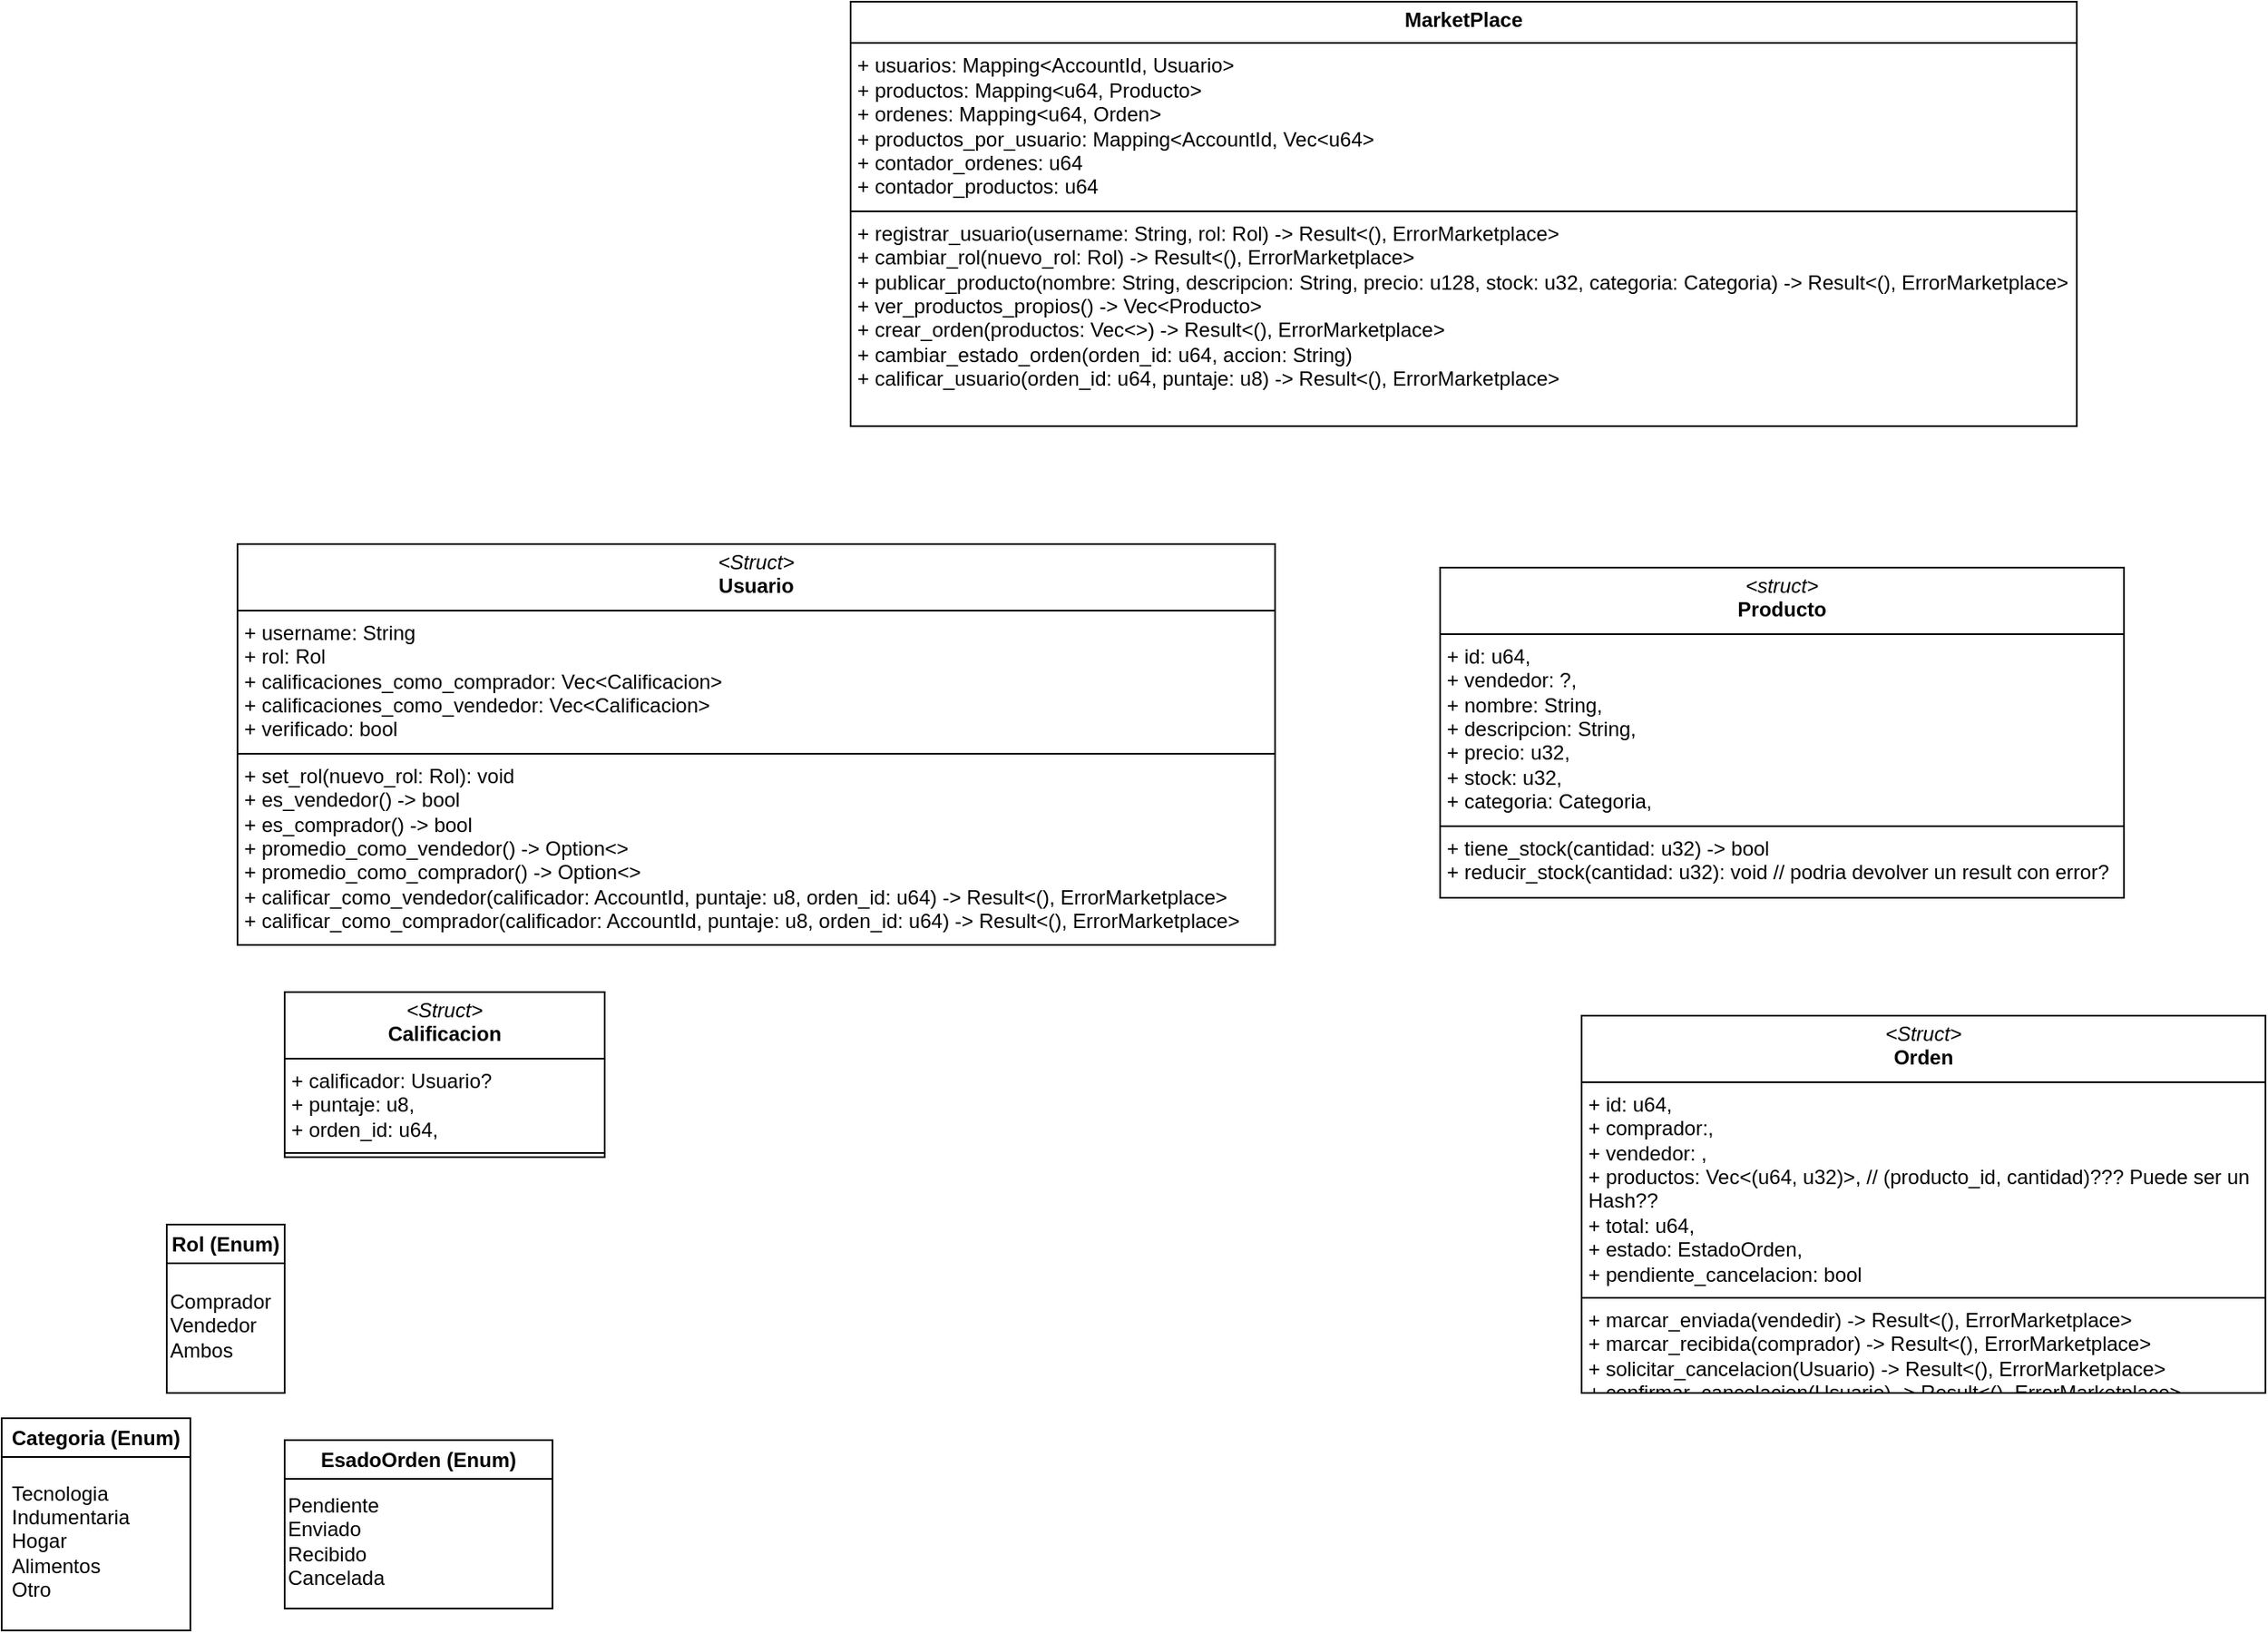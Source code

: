 <mxfile version="27.2.0">
  <diagram name="Page-1" id="Glnqt_1nR3RjXuAZWM1s">
    <mxGraphModel dx="1030" dy="810" grid="1" gridSize="14" guides="1" tooltips="1" connect="1" arrows="1" fold="1" page="0" pageScale="1" pageWidth="827" pageHeight="1169" math="0" shadow="0">
      <root>
        <mxCell id="0" />
        <mxCell id="1" parent="0" />
        <mxCell id="L-jZJ5sh9KPlKlTp_EbE-29" value="Rol (Enum)" style="swimlane;whiteSpace=wrap;html=1;" parent="1" vertex="1">
          <mxGeometry x="966" y="824" width="70" height="100" as="geometry" />
        </mxCell>
        <mxCell id="L-jZJ5sh9KPlKlTp_EbE-30" value="Comprador&lt;div&gt;Vendedor&lt;br&gt;Ambos&lt;/div&gt;" style="text;html=1;align=left;verticalAlign=middle;resizable=0;points=[];autosize=1;strokeColor=none;fillColor=none;" parent="L-jZJ5sh9KPlKlTp_EbE-29" vertex="1">
          <mxGeometry y="30" width="80" height="60" as="geometry" />
        </mxCell>
        <mxCell id="L-jZJ5sh9KPlKlTp_EbE-31" value="EsadoOrden (Enum)" style="swimlane;whiteSpace=wrap;html=1;startSize=23;" parent="1" vertex="1">
          <mxGeometry x="1036" y="952" width="159" height="100" as="geometry" />
        </mxCell>
        <mxCell id="L-jZJ5sh9KPlKlTp_EbE-32" value="Pendiente&lt;br&gt;Enviado&lt;br&gt;Recibido&lt;br&gt;Cancelada" style="text;html=1;align=left;verticalAlign=middle;resizable=0;points=[];autosize=1;strokeColor=none;fillColor=none;" parent="L-jZJ5sh9KPlKlTp_EbE-31" vertex="1">
          <mxGeometry y="25" width="80" height="70" as="geometry" />
        </mxCell>
        <mxCell id="L-jZJ5sh9KPlKlTp_EbE-34" value="Categoria (Enum)" style="swimlane;whiteSpace=wrap;html=1;startSize=23;" parent="1" vertex="1">
          <mxGeometry x="868" y="939" width="112" height="126" as="geometry">
            <mxRectangle x="560" y="770" width="140" height="28" as="alternateBounds" />
          </mxGeometry>
        </mxCell>
        <mxCell id="L-jZJ5sh9KPlKlTp_EbE-35" value="Tecnologia&lt;div&gt;Indumentaria&lt;br&gt;Hogar&lt;br&gt;Alimentos&lt;br&gt;Otro&lt;/div&gt;" style="text;html=1;align=left;verticalAlign=middle;resizable=0;points=[];autosize=1;strokeColor=none;fillColor=none;" parent="L-jZJ5sh9KPlKlTp_EbE-34" vertex="1">
          <mxGeometry x="4" y="28" width="90" height="90" as="geometry" />
        </mxCell>
        <mxCell id="FVgFX-8hUAamlxQAzVHd-1" value="&lt;p style=&quot;margin:0px;margin-top:4px;text-align:center;&quot;&gt;&lt;b&gt;MarketPlace&lt;/b&gt;&lt;/p&gt;&lt;hr size=&quot;1&quot; style=&quot;border-style:solid;&quot;&gt;&lt;p style=&quot;margin:0px;margin-left:4px;&quot;&gt;+ usuarios: Mapping&amp;lt;AccountId, Usuario&amp;gt;&lt;br&gt;+ productos: Mapping&amp;lt;u64, Producto&amp;gt;&lt;/p&gt;&lt;p style=&quot;margin:0px;margin-left:4px;&quot;&gt;+ ordenes:&amp;nbsp;&lt;span style=&quot;background-color: transparent; color: light-dark(rgb(0, 0, 0), rgb(255, 255, 255));&quot;&gt;Mapping&amp;lt;u64, Orden&amp;gt;&lt;/span&gt;&lt;/p&gt;&lt;p style=&quot;margin:0px;margin-left:4px;&quot;&gt;&lt;span style=&quot;background-color: transparent; color: light-dark(rgb(0, 0, 0), rgb(255, 255, 255));&quot;&gt;+&amp;nbsp;&lt;/span&gt;&lt;span style=&quot;background-color: transparent;&quot;&gt;productos_por_usuario: Mapping&amp;lt;AccountId, Vec&amp;lt;u64&amp;gt;&lt;/span&gt;&lt;/p&gt;&lt;p style=&quot;margin:0px;margin-left:4px;&quot;&gt;&lt;span style=&quot;background-color: transparent;&quot;&gt;+ contador_ordenes: u64&lt;/span&gt;&lt;/p&gt;&lt;p style=&quot;margin:0px;margin-left:4px;&quot;&gt;&lt;span style=&quot;background-color: transparent;&quot;&gt;+ contador_productos: u64&lt;/span&gt;&lt;/p&gt;&lt;hr size=&quot;1&quot; style=&quot;border-style:solid;&quot;&gt;&lt;p style=&quot;margin:0px;margin-left:4px;&quot;&gt;+&amp;nbsp;registrar_usuario(username: String, rol: Rol) -&amp;gt; Result&amp;lt;(), ErrorMarketplace&amp;gt;&lt;br&gt;+&amp;nbsp;cambiar_rol(nuevo_rol: Rol) -&amp;gt; Result&amp;lt;(), ErrorMarketplace&amp;gt;&lt;/p&gt;&lt;p style=&quot;margin:0px;margin-left:4px;&quot;&gt;+&amp;nbsp;publicar_producto(nombre: String, descripcion: String, precio: u128, stock: u32, categoria: Categoria) -&amp;gt; Result&amp;lt;(), ErrorMarketplace&amp;gt;&lt;/p&gt;&lt;p style=&quot;margin:0px;margin-left:4px;&quot;&gt;+ ver_productos_propios() -&amp;gt; Vec&amp;lt;Producto&amp;gt;&lt;/p&gt;&lt;p style=&quot;margin:0px;margin-left:4px;&quot;&gt;+&amp;nbsp;crear_orden(productos: Vec&amp;lt;&amp;gt;) -&amp;gt; Result&amp;lt;(), ErrorMarketplace&amp;gt;&lt;/p&gt;&lt;p style=&quot;margin:0px;margin-left:4px;&quot;&gt;+&amp;nbsp;cambiar_estado_orden(orden_id: u64, accion: String)&lt;/p&gt;&lt;p style=&quot;margin:0px;margin-left:4px;&quot;&gt;+&amp;nbsp;calificar_usuario(orden_id: u64, puntaje: u8) -&amp;gt; Result&amp;lt;(), ErrorMarketplace&amp;gt;&lt;/p&gt;" style="verticalAlign=top;align=left;overflow=fill;html=1;whiteSpace=wrap;" parent="1" vertex="1">
          <mxGeometry x="1372" y="98" width="728" height="252" as="geometry" />
        </mxCell>
        <mxCell id="FVgFX-8hUAamlxQAzVHd-2" value="&lt;p style=&quot;margin:0px;margin-top:4px;text-align:center;&quot;&gt;&lt;i&gt;&amp;lt;Struct&amp;gt;&lt;/i&gt;&lt;br&gt;&lt;b&gt;Usuario&lt;/b&gt;&lt;/p&gt;&lt;hr size=&quot;1&quot; style=&quot;border-style:solid;&quot;&gt;&lt;p style=&quot;margin:0px;margin-left:4px;&quot;&gt;+ username: String&lt;br&gt;+ rol: Rol&lt;/p&gt;&lt;p style=&quot;margin:0px;margin-left:4px;&quot;&gt;+&amp;nbsp;calificaciones_como_comprador: Vec&amp;lt;Calificacion&amp;gt;&lt;/p&gt;&lt;p style=&quot;margin:0px;margin-left:4px;&quot;&gt;+&amp;nbsp;&lt;span style=&quot;background-color: transparent;&quot;&gt;calificaciones_como_vendedor: Vec&amp;lt;Calificacion&amp;gt;&lt;/span&gt;&lt;/p&gt;&lt;p style=&quot;margin:0px;margin-left:4px;&quot;&gt;+ verificado: bool&lt;/p&gt;&lt;hr size=&quot;1&quot; style=&quot;border-style:solid;&quot;&gt;&lt;p style=&quot;margin:0px;margin-left:4px;&quot;&gt;+ set_rol(nuevo_rol: Rol): void&lt;/p&gt;&lt;p style=&quot;margin:0px;margin-left:4px;&quot;&gt;+ es_vendedor() -&amp;gt; bool&lt;/p&gt;&lt;p style=&quot;margin:0px;margin-left:4px;&quot;&gt;+ es_comprador() -&amp;gt; bool&lt;/p&gt;&lt;p style=&quot;margin:0px;margin-left:4px;&quot;&gt;+&amp;nbsp;promedio_como_vendedor() -&amp;gt; Option&amp;lt;&amp;gt;&lt;/p&gt;&lt;p style=&quot;margin:0px;margin-left:4px;&quot;&gt;+&amp;nbsp;promedio_como_comprador() -&amp;gt; Option&amp;lt;&amp;gt;&lt;/p&gt;&lt;p style=&quot;margin:0px;margin-left:4px;&quot;&gt;+&amp;nbsp;calificar_como_vendedor(calificador: AccountId, puntaje: u8, orden_id: u64) -&amp;gt; Result&amp;lt;(), ErrorMarketplace&amp;gt;&lt;/p&gt;&lt;p style=&quot;margin:0px;margin-left:4px;&quot;&gt;+&amp;nbsp;calificar_como_comprador(calificador: AccountId, puntaje: u8, orden_id: u64) -&amp;gt; Result&amp;lt;(), ErrorMarketplace&amp;gt;&lt;/p&gt;" style="verticalAlign=top;align=left;overflow=fill;html=1;whiteSpace=wrap;" parent="1" vertex="1">
          <mxGeometry x="1008" y="420" width="616" height="238" as="geometry" />
        </mxCell>
        <mxCell id="FVgFX-8hUAamlxQAzVHd-3" value="&lt;p style=&quot;margin:0px;margin-top:4px;text-align:center;&quot;&gt;&lt;i&gt;&amp;lt;struct&amp;gt;&lt;/i&gt;&lt;br&gt;&lt;b&gt;Producto&lt;/b&gt;&lt;/p&gt;&lt;hr size=&quot;1&quot; style=&quot;border-style:solid;&quot;&gt;&lt;p style=&quot;margin:0px;margin-left:4px;&quot;&gt;+ id: u64,&lt;/p&gt;&lt;p style=&quot;margin:0px;margin-left:4px;&quot;&gt;+ vendedor: ?,&lt;/p&gt;&lt;p style=&quot;margin:0px;margin-left:4px;&quot;&gt;+ nombre: String,&lt;/p&gt;&lt;p style=&quot;margin:0px;margin-left:4px;&quot;&gt;+ descripcion: String,&lt;/p&gt;&lt;p style=&quot;margin:0px;margin-left:4px;&quot;&gt;&lt;span style=&quot;background-color: transparent; color: light-dark(rgb(0, 0, 0), rgb(255, 255, 255));&quot;&gt;+ precio: u32,&lt;/span&gt;&lt;/p&gt;&lt;p style=&quot;margin:0px;margin-left:4px;&quot;&gt;+ stock: u32,&lt;/p&gt;&lt;p style=&quot;margin:0px;margin-left:4px;&quot;&gt;+ categoria: Categoria,&lt;/p&gt;&lt;hr size=&quot;1&quot; style=&quot;border-style:solid;&quot;&gt;&lt;p style=&quot;margin:0px;margin-left:4px;&quot;&gt;+ tiene_stock(cantidad: u32) -&amp;gt; bool&lt;/p&gt;&lt;p style=&quot;margin:0px;margin-left:4px;&quot;&gt;+&amp;nbsp;reducir_stock(cantidad: u32): void // podria devolver un result con error?&lt;/p&gt;" style="verticalAlign=top;align=left;overflow=fill;html=1;whiteSpace=wrap;" parent="1" vertex="1">
          <mxGeometry x="1722" y="434" width="406" height="196" as="geometry" />
        </mxCell>
        <mxCell id="FVgFX-8hUAamlxQAzVHd-5" value="&lt;p style=&quot;margin:0px;margin-top:4px;text-align:center;&quot;&gt;&lt;i&gt;&amp;lt;Struct&amp;gt;&lt;/i&gt;&lt;br&gt;&lt;b&gt;Calificacion&lt;/b&gt;&lt;/p&gt;&lt;hr size=&quot;1&quot; style=&quot;border-style:solid;&quot;&gt;&lt;p style=&quot;margin:0px;margin-left:4px;&quot;&gt;+&amp;nbsp;&lt;span style=&quot;background-color: transparent;&quot;&gt;calificador: Usuario?&lt;/span&gt;&lt;/p&gt;&lt;p style=&quot;margin:0px;margin-left:4px;&quot;&gt;+ puntaje: u8,&lt;/p&gt;&lt;p style=&quot;margin:0px;margin-left:4px;&quot;&gt;+ orden_id: u64,&lt;/p&gt;&lt;hr size=&quot;1&quot; style=&quot;border-style:solid;&quot;&gt;&lt;p style=&quot;margin:0px;margin-left:4px;&quot;&gt;&lt;br&gt;&lt;/p&gt;" style="verticalAlign=top;align=left;overflow=fill;html=1;whiteSpace=wrap;" parent="1" vertex="1">
          <mxGeometry x="1036" y="686" width="190" height="98" as="geometry" />
        </mxCell>
        <mxCell id="FVgFX-8hUAamlxQAzVHd-6" value="&lt;p style=&quot;margin:0px;margin-top:4px;text-align:center;&quot;&gt;&lt;i&gt;&amp;lt;Struct&amp;gt;&lt;/i&gt;&lt;br&gt;&lt;b&gt;Orden&lt;/b&gt;&lt;/p&gt;&lt;hr size=&quot;1&quot; style=&quot;border-style:solid;&quot;&gt;&lt;p style=&quot;margin:0px;margin-left:4px;&quot;&gt;+ id: u64,&lt;/p&gt;&lt;p style=&quot;margin:0px;margin-left:4px;&quot;&gt;+ comprador:,&lt;/p&gt;&lt;p style=&quot;margin:0px;margin-left:4px;&quot;&gt;&lt;span style=&quot;background-color: transparent; color: light-dark(rgb(0, 0, 0), rgb(255, 255, 255));&quot;&gt;+ vendedor: ,&lt;/span&gt;&lt;/p&gt;&lt;p style=&quot;margin:0px;margin-left:4px;&quot;&gt;+ productos: Vec&amp;lt;(u64, u32)&amp;gt;, // (producto_id, cantidad)??? Puede ser un Hash??&lt;/p&gt;&lt;p style=&quot;margin:0px;margin-left:4px;&quot;&gt;+ total: u64,&lt;/p&gt;&lt;p style=&quot;margin:0px;margin-left:4px;&quot;&gt;+ estado: EstadoOrden,&lt;/p&gt;&lt;p style=&quot;margin:0px;margin-left:4px;&quot;&gt;+ pendiente_cancelacion: bool&lt;/p&gt;&lt;hr size=&quot;1&quot; style=&quot;border-style:solid;&quot;&gt;&lt;p style=&quot;margin:0px;margin-left:4px;&quot;&gt;+&amp;nbsp;marcar_enviada(vendedir) -&amp;gt; Result&amp;lt;(), ErrorMarketplace&amp;gt;&lt;/p&gt;&lt;p style=&quot;margin:0px;margin-left:4px;&quot;&gt;+&amp;nbsp;marcar_recibida(comprador) -&amp;gt; Result&amp;lt;(), ErrorMarketplace&amp;gt;&lt;/p&gt;&lt;p style=&quot;margin:0px;margin-left:4px;&quot;&gt;+ solicitar_cancelacion(Usuario) -&amp;gt; Result&amp;lt;(), ErrorMarketplace&amp;gt;&lt;/p&gt;&lt;p style=&quot;margin:0px;margin-left:4px;&quot;&gt;+&amp;nbsp;confirmar_cancelacion(Usuario) -&amp;gt; Result&amp;lt;(), ErrorMarketplace&amp;gt;&lt;/p&gt;" style="verticalAlign=top;align=left;overflow=fill;html=1;whiteSpace=wrap;" parent="1" vertex="1">
          <mxGeometry x="1806" y="700" width="406" height="224" as="geometry" />
        </mxCell>
      </root>
    </mxGraphModel>
  </diagram>
</mxfile>
